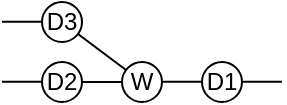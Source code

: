 <mxfile version="24.1.0" type="device">
  <diagram id="rLW3mn1gu1OqKpcFvKVD" name="Weiche">
    <mxGraphModel dx="202" dy="135" grid="1" gridSize="10" guides="1" tooltips="1" connect="1" arrows="1" fold="1" page="0" pageScale="1" pageWidth="827" pageHeight="1169" math="0" shadow="0">
      <root>
        <mxCell id="0" />
        <mxCell id="1" parent="0" />
        <mxCell id="wHFSM_oYudzOZGSlA6EF-5" value="D2" style="ellipse;whiteSpace=wrap;html=1;aspect=fixed;" parent="1" vertex="1">
          <mxGeometry x="130" y="330" width="20" height="20" as="geometry" />
        </mxCell>
        <mxCell id="wHFSM_oYudzOZGSlA6EF-6" value="D3" style="ellipse;whiteSpace=wrap;html=1;aspect=fixed;" parent="1" vertex="1">
          <mxGeometry x="130" y="300" width="20" height="20" as="geometry" />
        </mxCell>
        <mxCell id="wHFSM_oYudzOZGSlA6EF-16" value="" style="endArrow=none;html=1;rounded=0;" parent="1" source="wHFSM_oYudzOZGSlA6EF-6" target="wHFSM_oYudzOZGSlA6EF-20" edge="1">
          <mxGeometry width="50" height="50" relative="1" as="geometry">
            <mxPoint x="150" y="310" as="sourcePoint" />
            <mxPoint x="200" y="260" as="targetPoint" />
          </mxGeometry>
        </mxCell>
        <mxCell id="wHFSM_oYudzOZGSlA6EF-19" value="" style="endArrow=none;html=1;rounded=0;" parent="1" source="wHFSM_oYudzOZGSlA6EF-5" target="wHFSM_oYudzOZGSlA6EF-20" edge="1">
          <mxGeometry width="50" height="50" relative="1" as="geometry">
            <mxPoint x="150" y="340" as="sourcePoint" />
            <mxPoint x="210" y="340" as="targetPoint" />
          </mxGeometry>
        </mxCell>
        <mxCell id="wHFSM_oYudzOZGSlA6EF-20" value="W" style="ellipse;whiteSpace=wrap;html=1;aspect=fixed;" parent="1" vertex="1">
          <mxGeometry x="170" y="330" width="20" height="20" as="geometry" />
        </mxCell>
        <mxCell id="Rsgk5lNmOdc-lB5J6tAF-1" value="" style="endArrow=none;html=1;rounded=0;" parent="1" edge="1">
          <mxGeometry width="50" height="50" relative="1" as="geometry">
            <mxPoint x="190" y="339.92" as="sourcePoint" />
            <mxPoint x="210" y="339.92" as="targetPoint" />
          </mxGeometry>
        </mxCell>
        <mxCell id="Rsgk5lNmOdc-lB5J6tAF-2" value="" style="endArrow=none;html=1;rounded=0;" parent="1" edge="1">
          <mxGeometry width="50" height="50" relative="1" as="geometry">
            <mxPoint x="110" y="339.92" as="sourcePoint" />
            <mxPoint x="130" y="339.92" as="targetPoint" />
          </mxGeometry>
        </mxCell>
        <mxCell id="Rsgk5lNmOdc-lB5J6tAF-3" value="" style="endArrow=none;html=1;rounded=0;" parent="1" edge="1">
          <mxGeometry width="50" height="50" relative="1" as="geometry">
            <mxPoint x="110" y="309.92" as="sourcePoint" />
            <mxPoint x="130" y="309.92" as="targetPoint" />
          </mxGeometry>
        </mxCell>
        <mxCell id="miaz4txjvGDI9IbZ72Mg-1" value="D1" style="ellipse;whiteSpace=wrap;html=1;aspect=fixed;" vertex="1" parent="1">
          <mxGeometry x="210" y="330" width="20" height="20" as="geometry" />
        </mxCell>
        <mxCell id="miaz4txjvGDI9IbZ72Mg-2" value="" style="endArrow=none;html=1;rounded=0;" edge="1" parent="1">
          <mxGeometry width="50" height="50" relative="1" as="geometry">
            <mxPoint x="230" y="339.92" as="sourcePoint" />
            <mxPoint x="250" y="339.92" as="targetPoint" />
          </mxGeometry>
        </mxCell>
      </root>
    </mxGraphModel>
  </diagram>
</mxfile>

